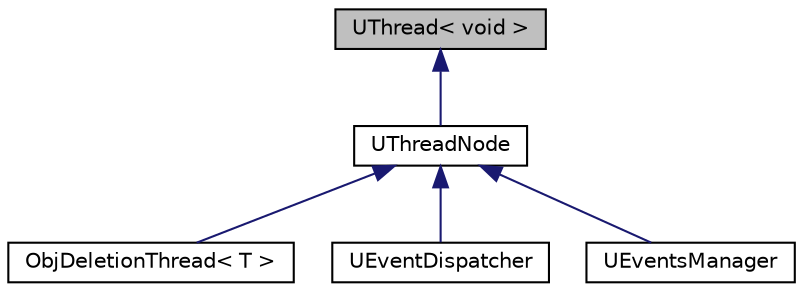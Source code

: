 digraph G
{
  edge [fontname="Helvetica",fontsize="10",labelfontname="Helvetica",labelfontsize="10"];
  node [fontname="Helvetica",fontsize="10",shape=record];
  Node1 [label="UThread\< void \>",height=0.2,width=0.4,color="black", fillcolor="grey75", style="filled" fontcolor="black"];
  Node1 -> Node2 [dir="back",color="midnightblue",fontsize="10",style="solid",fontname="Helvetica"];
  Node2 [label="UThreadNode",height=0.2,width=0.4,color="black", fillcolor="white", style="filled",URL="$class_u_thread_node.html"];
  Node2 -> Node3 [dir="back",color="midnightblue",fontsize="10",style="solid",fontname="Helvetica"];
  Node3 [label="ObjDeletionThread\< T \>",height=0.2,width=0.4,color="black", fillcolor="white", style="filled",URL="$class_obj_deletion_thread.html"];
  Node2 -> Node4 [dir="back",color="midnightblue",fontsize="10",style="solid",fontname="Helvetica"];
  Node4 [label="UEventDispatcher",height=0.2,width=0.4,color="black", fillcolor="white", style="filled",URL="$class_u_event_dispatcher.html"];
  Node2 -> Node5 [dir="back",color="midnightblue",fontsize="10",style="solid",fontname="Helvetica"];
  Node5 [label="UEventsManager",height=0.2,width=0.4,color="black", fillcolor="white", style="filled",URL="$class_u_events_manager.html"];
}
